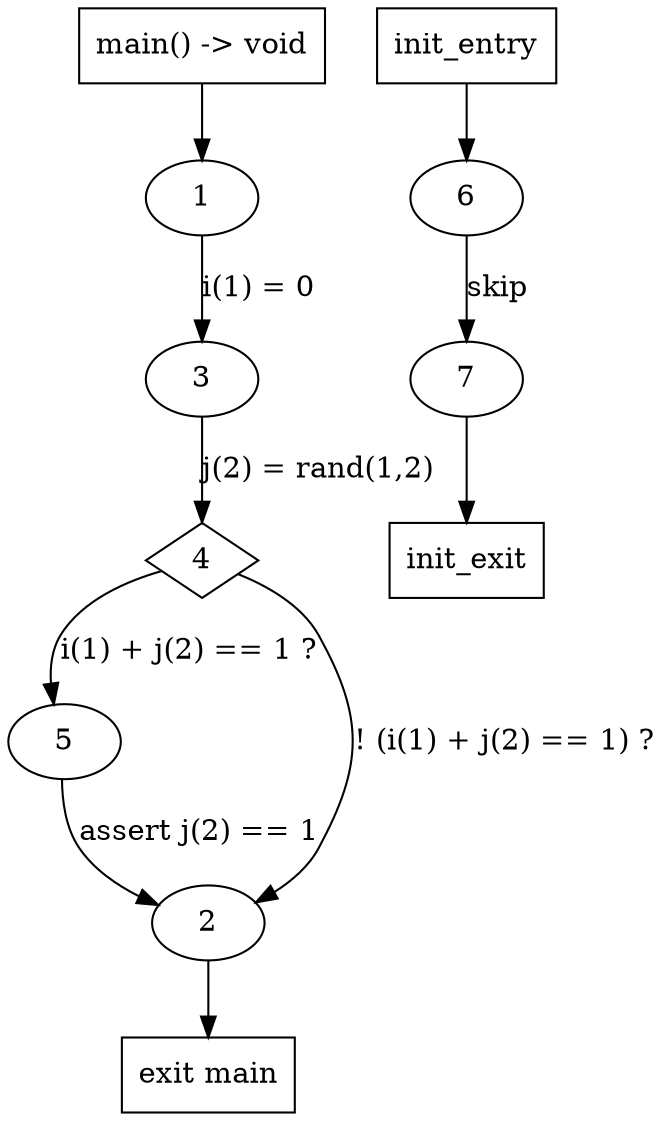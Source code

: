 digraph CFG {
 1 -> 3 [label="i(1) = 0"];
 3 -> 4 [label="j(2) = rand(1,2)"];
 4 -> 5 [label="i(1) + j(2) == 1 ?"];
 4 -> 2 [label="! (i(1) + j(2) == 1) ?"];
 5 -> 2 [label="assert j(2) == 1"];
 6 -> 7 [label="skip"];
  4 [shape=diamond];  entry_main [shape=box,label="main() -> void"];
  exit_main [shape=box,label="exit main"];
  entry_main -> 1;
  2 -> exit_main;
  init_entry [shape=box];
  init_exit [shape=box];
  init_entry -> 6;
  7 -> init_exit;
}
